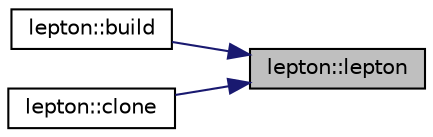 digraph "lepton::lepton"
{
 // INTERACTIVE_SVG=YES
 // LATEX_PDF_SIZE
  edge [fontname="Helvetica",fontsize="10",labelfontname="Helvetica",labelfontsize="10"];
  node [fontname="Helvetica",fontsize="10",shape=record];
  rankdir="RL";
  Node1 [label="lepton::lepton",height=0.2,width=0.4,color="black", fillcolor="grey75", style="filled", fontcolor="black",tooltip=" "];
  Node1 -> Node2 [dir="back",color="midnightblue",fontsize="10",style="solid",fontname="Helvetica"];
  Node2 [label="lepton::build",height=0.2,width=0.4,color="black", fillcolor="white", style="filled",URL="$classlepton.html#a5b5ff614df20c208f420f97a6df44b1c",tooltip=" "];
  Node1 -> Node3 [dir="back",color="midnightblue",fontsize="10",style="solid",fontname="Helvetica"];
  Node3 [label="lepton::clone",height=0.2,width=0.4,color="black", fillcolor="white", style="filled",URL="$classlepton.html#a2eaab2dd020afceefc73a8d5f4ae92c9",tooltip=" "];
}
